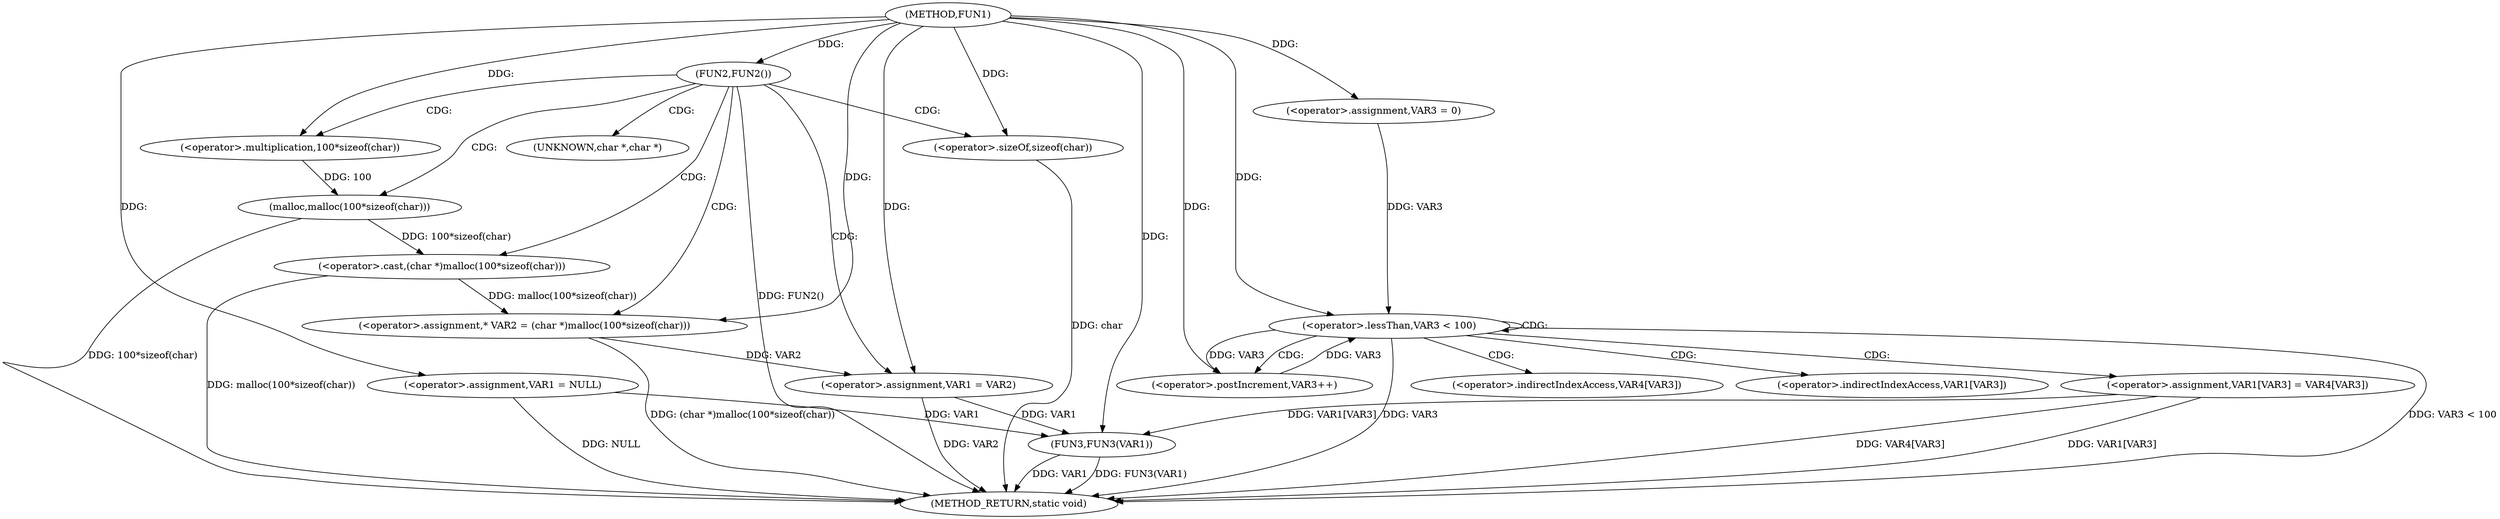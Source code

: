 digraph FUN1 {  
"1000100" [label = "(METHOD,FUN1)" ]
"1000145" [label = "(METHOD_RETURN,static void)" ]
"1000103" [label = "(<operator>.assignment,VAR1 = NULL)" ]
"1000107" [label = "(FUN2,FUN2())" ]
"1000111" [label = "(<operator>.assignment,* VAR2 = (char *)malloc(100*sizeof(char)))" ]
"1000113" [label = "(<operator>.cast,(char *)malloc(100*sizeof(char)))" ]
"1000115" [label = "(malloc,malloc(100*sizeof(char)))" ]
"1000116" [label = "(<operator>.multiplication,100*sizeof(char))" ]
"1000118" [label = "(<operator>.sizeOf,sizeof(char))" ]
"1000120" [label = "(<operator>.assignment,VAR1 = VAR2)" ]
"1000127" [label = "(<operator>.assignment,VAR3 = 0)" ]
"1000130" [label = "(<operator>.lessThan,VAR3 < 100)" ]
"1000133" [label = "(<operator>.postIncrement,VAR3++)" ]
"1000136" [label = "(<operator>.assignment,VAR1[VAR3] = VAR4[VAR3])" ]
"1000143" [label = "(FUN3,FUN3(VAR1))" ]
"1000114" [label = "(UNKNOWN,char *,char *)" ]
"1000137" [label = "(<operator>.indirectIndexAccess,VAR1[VAR3])" ]
"1000140" [label = "(<operator>.indirectIndexAccess,VAR4[VAR3])" ]
  "1000130" -> "1000145"  [ label = "DDG: VAR3 < 100"] 
  "1000107" -> "1000145"  [ label = "DDG: FUN2()"] 
  "1000103" -> "1000145"  [ label = "DDG: NULL"] 
  "1000136" -> "1000145"  [ label = "DDG: VAR4[VAR3]"] 
  "1000113" -> "1000145"  [ label = "DDG: malloc(100*sizeof(char))"] 
  "1000118" -> "1000145"  [ label = "DDG: char"] 
  "1000136" -> "1000145"  [ label = "DDG: VAR1[VAR3]"] 
  "1000130" -> "1000145"  [ label = "DDG: VAR3"] 
  "1000143" -> "1000145"  [ label = "DDG: VAR1"] 
  "1000111" -> "1000145"  [ label = "DDG: (char *)malloc(100*sizeof(char))"] 
  "1000143" -> "1000145"  [ label = "DDG: FUN3(VAR1)"] 
  "1000120" -> "1000145"  [ label = "DDG: VAR2"] 
  "1000115" -> "1000145"  [ label = "DDG: 100*sizeof(char)"] 
  "1000100" -> "1000103"  [ label = "DDG: "] 
  "1000100" -> "1000107"  [ label = "DDG: "] 
  "1000113" -> "1000111"  [ label = "DDG: malloc(100*sizeof(char))"] 
  "1000100" -> "1000111"  [ label = "DDG: "] 
  "1000115" -> "1000113"  [ label = "DDG: 100*sizeof(char)"] 
  "1000116" -> "1000115"  [ label = "DDG: 100"] 
  "1000100" -> "1000116"  [ label = "DDG: "] 
  "1000100" -> "1000118"  [ label = "DDG: "] 
  "1000111" -> "1000120"  [ label = "DDG: VAR2"] 
  "1000100" -> "1000120"  [ label = "DDG: "] 
  "1000100" -> "1000127"  [ label = "DDG: "] 
  "1000133" -> "1000130"  [ label = "DDG: VAR3"] 
  "1000127" -> "1000130"  [ label = "DDG: VAR3"] 
  "1000100" -> "1000130"  [ label = "DDG: "] 
  "1000130" -> "1000133"  [ label = "DDG: VAR3"] 
  "1000100" -> "1000133"  [ label = "DDG: "] 
  "1000103" -> "1000143"  [ label = "DDG: VAR1"] 
  "1000120" -> "1000143"  [ label = "DDG: VAR1"] 
  "1000136" -> "1000143"  [ label = "DDG: VAR1[VAR3]"] 
  "1000100" -> "1000143"  [ label = "DDG: "] 
  "1000107" -> "1000116"  [ label = "CDG: "] 
  "1000107" -> "1000120"  [ label = "CDG: "] 
  "1000107" -> "1000113"  [ label = "CDG: "] 
  "1000107" -> "1000111"  [ label = "CDG: "] 
  "1000107" -> "1000114"  [ label = "CDG: "] 
  "1000107" -> "1000115"  [ label = "CDG: "] 
  "1000107" -> "1000118"  [ label = "CDG: "] 
  "1000130" -> "1000137"  [ label = "CDG: "] 
  "1000130" -> "1000130"  [ label = "CDG: "] 
  "1000130" -> "1000133"  [ label = "CDG: "] 
  "1000130" -> "1000136"  [ label = "CDG: "] 
  "1000130" -> "1000140"  [ label = "CDG: "] 
}
